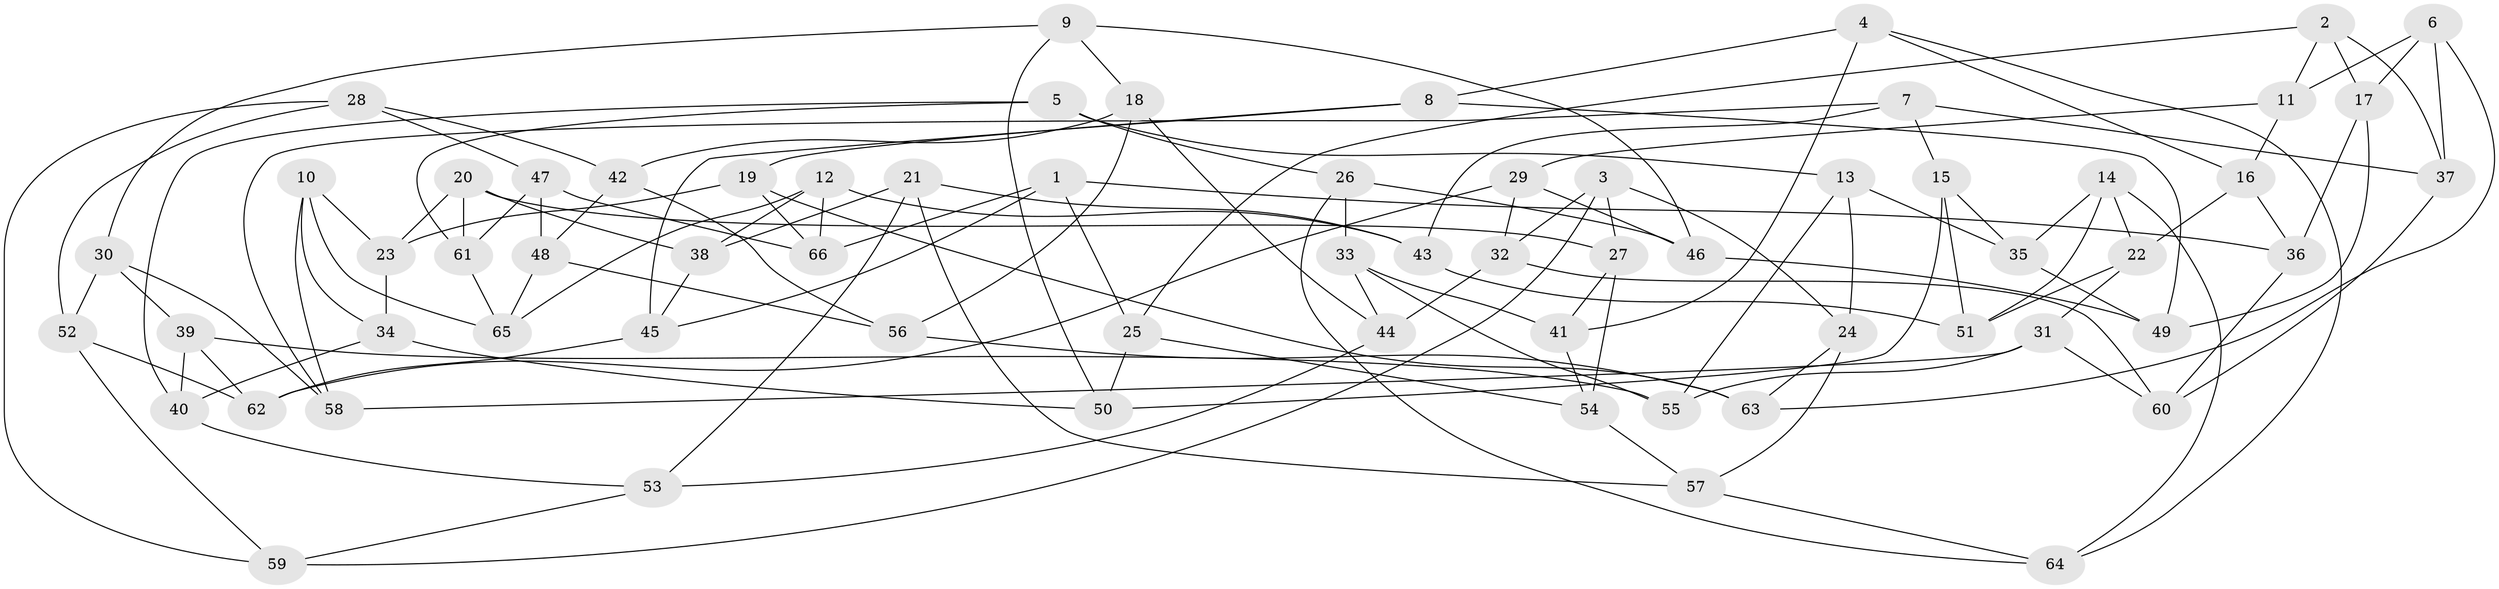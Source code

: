 // Generated by graph-tools (version 1.1) at 2025/03/03/09/25 03:03:10]
// undirected, 66 vertices, 132 edges
graph export_dot {
graph [start="1"]
  node [color=gray90,style=filled];
  1;
  2;
  3;
  4;
  5;
  6;
  7;
  8;
  9;
  10;
  11;
  12;
  13;
  14;
  15;
  16;
  17;
  18;
  19;
  20;
  21;
  22;
  23;
  24;
  25;
  26;
  27;
  28;
  29;
  30;
  31;
  32;
  33;
  34;
  35;
  36;
  37;
  38;
  39;
  40;
  41;
  42;
  43;
  44;
  45;
  46;
  47;
  48;
  49;
  50;
  51;
  52;
  53;
  54;
  55;
  56;
  57;
  58;
  59;
  60;
  61;
  62;
  63;
  64;
  65;
  66;
  1 -- 25;
  1 -- 45;
  1 -- 36;
  1 -- 66;
  2 -- 17;
  2 -- 11;
  2 -- 37;
  2 -- 25;
  3 -- 32;
  3 -- 27;
  3 -- 24;
  3 -- 59;
  4 -- 41;
  4 -- 64;
  4 -- 8;
  4 -- 16;
  5 -- 26;
  5 -- 40;
  5 -- 61;
  5 -- 13;
  6 -- 63;
  6 -- 37;
  6 -- 11;
  6 -- 17;
  7 -- 37;
  7 -- 15;
  7 -- 43;
  7 -- 58;
  8 -- 49;
  8 -- 19;
  8 -- 45;
  9 -- 46;
  9 -- 50;
  9 -- 30;
  9 -- 18;
  10 -- 34;
  10 -- 65;
  10 -- 23;
  10 -- 58;
  11 -- 16;
  11 -- 29;
  12 -- 66;
  12 -- 38;
  12 -- 65;
  12 -- 43;
  13 -- 55;
  13 -- 35;
  13 -- 24;
  14 -- 64;
  14 -- 22;
  14 -- 51;
  14 -- 35;
  15 -- 51;
  15 -- 35;
  15 -- 50;
  16 -- 36;
  16 -- 22;
  17 -- 36;
  17 -- 49;
  18 -- 42;
  18 -- 44;
  18 -- 56;
  19 -- 23;
  19 -- 63;
  19 -- 66;
  20 -- 23;
  20 -- 27;
  20 -- 61;
  20 -- 38;
  21 -- 57;
  21 -- 38;
  21 -- 43;
  21 -- 53;
  22 -- 31;
  22 -- 51;
  23 -- 34;
  24 -- 57;
  24 -- 63;
  25 -- 50;
  25 -- 54;
  26 -- 46;
  26 -- 64;
  26 -- 33;
  27 -- 54;
  27 -- 41;
  28 -- 47;
  28 -- 42;
  28 -- 59;
  28 -- 52;
  29 -- 32;
  29 -- 62;
  29 -- 46;
  30 -- 39;
  30 -- 52;
  30 -- 58;
  31 -- 55;
  31 -- 60;
  31 -- 58;
  32 -- 60;
  32 -- 44;
  33 -- 41;
  33 -- 44;
  33 -- 55;
  34 -- 50;
  34 -- 40;
  35 -- 49;
  36 -- 60;
  37 -- 60;
  38 -- 45;
  39 -- 55;
  39 -- 40;
  39 -- 62;
  40 -- 53;
  41 -- 54;
  42 -- 48;
  42 -- 56;
  43 -- 51;
  44 -- 53;
  45 -- 62;
  46 -- 49;
  47 -- 61;
  47 -- 66;
  47 -- 48;
  48 -- 65;
  48 -- 56;
  52 -- 62;
  52 -- 59;
  53 -- 59;
  54 -- 57;
  56 -- 63;
  57 -- 64;
  61 -- 65;
}
